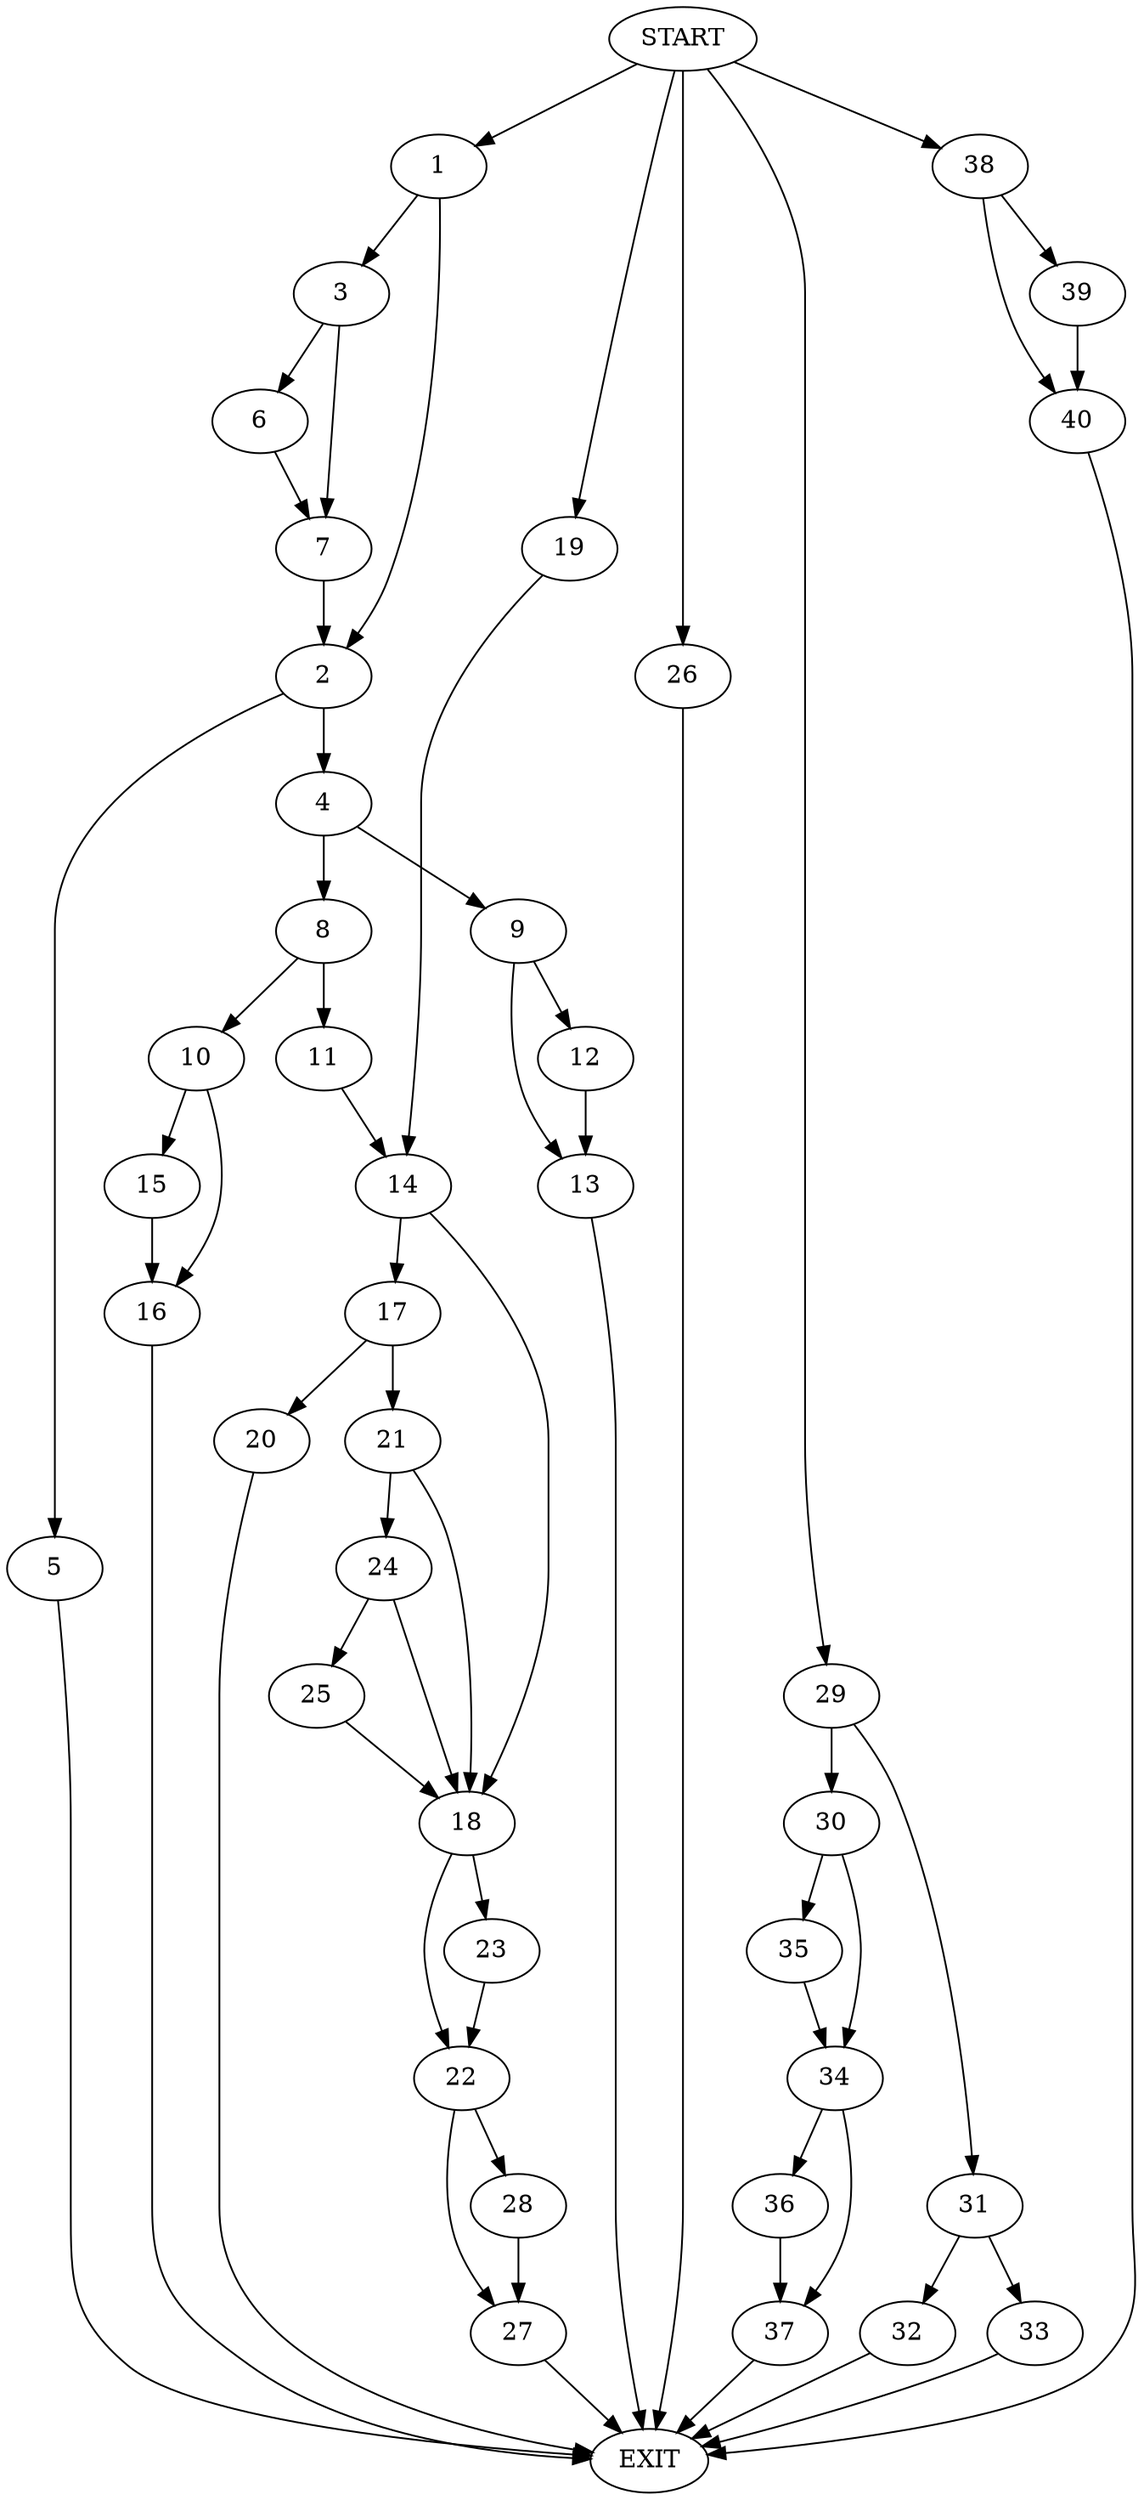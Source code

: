 digraph {
0 [label="START"]
41 [label="EXIT"]
0 -> 1
1 -> 2
1 -> 3
2 -> 4
2 -> 5
3 -> 6
3 -> 7
7 -> 2
6 -> 7
4 -> 8
4 -> 9
5 -> 41
8 -> 10
8 -> 11
9 -> 12
9 -> 13
13 -> 41
12 -> 13
11 -> 14
10 -> 15
10 -> 16
15 -> 16
16 -> 41
14 -> 17
14 -> 18
0 -> 19
19 -> 14
17 -> 20
17 -> 21
18 -> 22
18 -> 23
20 -> 41
21 -> 24
21 -> 18
24 -> 25
24 -> 18
0 -> 26
26 -> 41
25 -> 18
23 -> 22
22 -> 27
22 -> 28
27 -> 41
28 -> 27
0 -> 29
29 -> 30
29 -> 31
31 -> 32
31 -> 33
30 -> 34
30 -> 35
35 -> 34
34 -> 36
34 -> 37
36 -> 37
37 -> 41
32 -> 41
33 -> 41
0 -> 38
38 -> 39
38 -> 40
40 -> 41
39 -> 40
}
